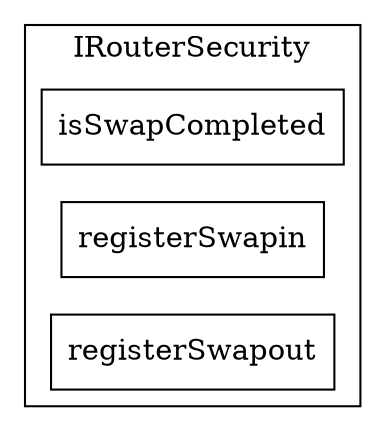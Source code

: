 strict digraph {
rankdir="LR"
node [shape=box]
subgraph cluster_446_IRouterSecurity {
label = "IRouterSecurity"
"446_isSwapCompleted" [label="isSwapCompleted"]
"446_registerSwapin" [label="registerSwapin"]
"446_registerSwapout" [label="registerSwapout"]
}subgraph cluster_solidity {
label = "[Solidity]"
}
}